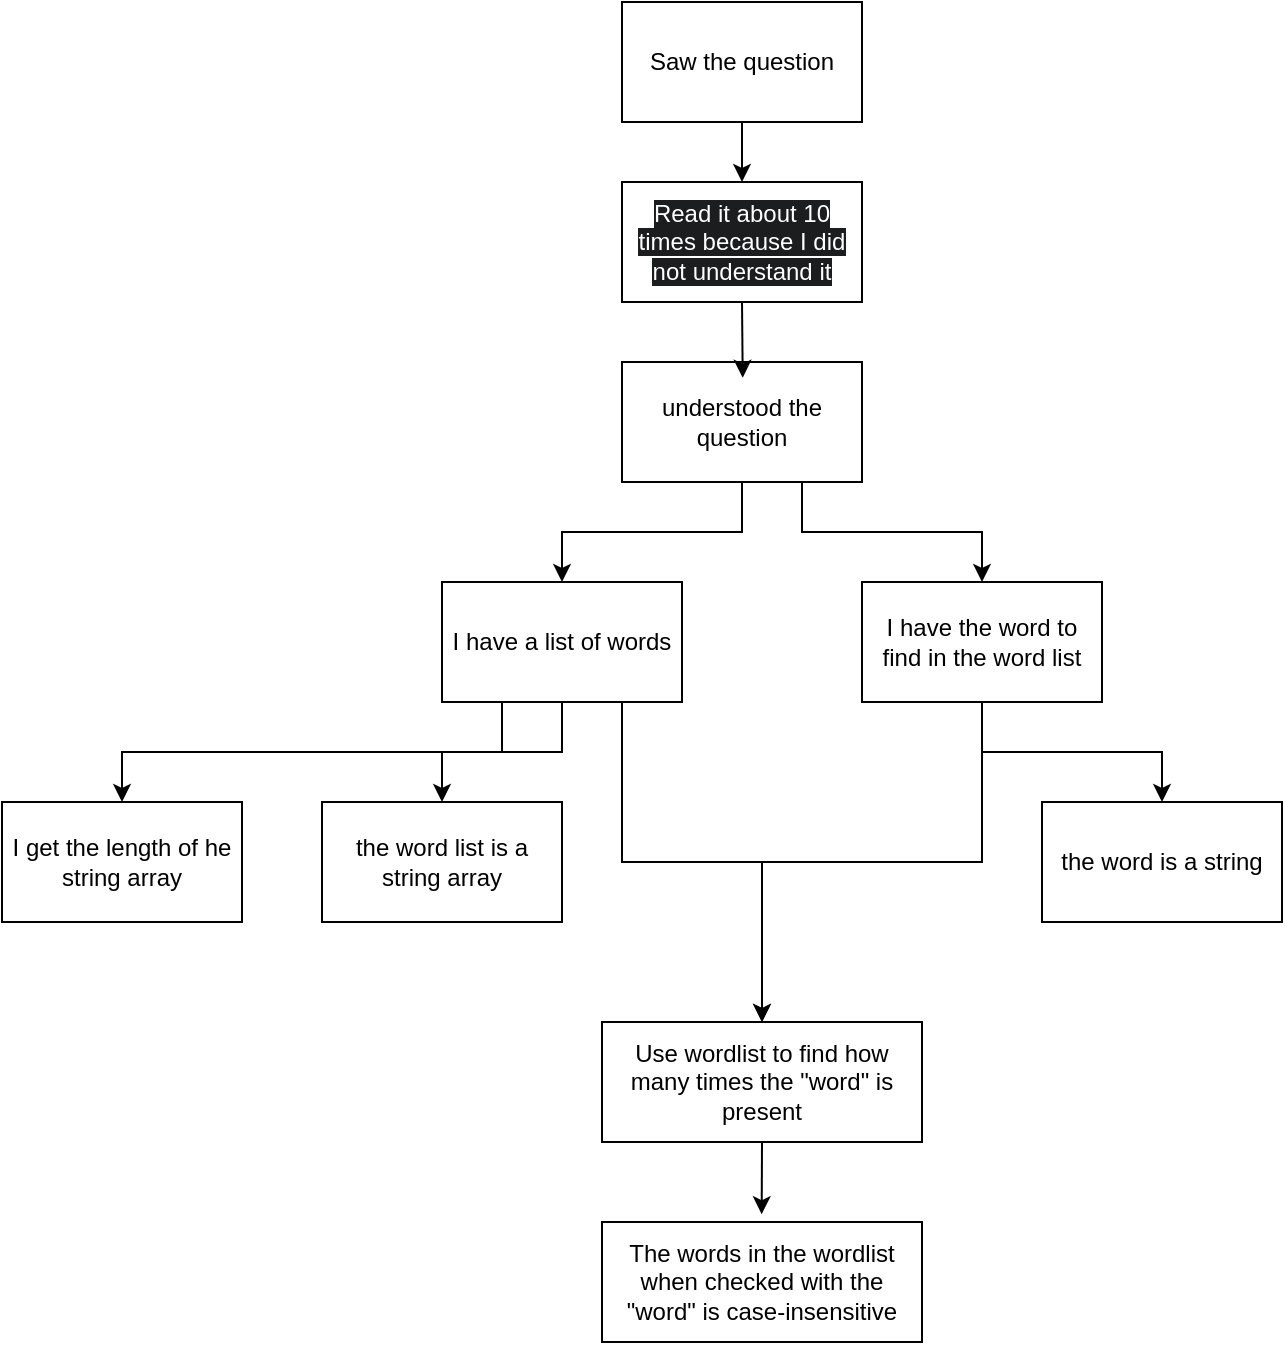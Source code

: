 <mxfile version="28.0.6">
  <diagram name="Page-1" id="o9OS4ro9A9LKD5RJ_DnT">
    <mxGraphModel dx="1090" dy="835" grid="1" gridSize="10" guides="1" tooltips="1" connect="1" arrows="1" fold="1" page="1" pageScale="1" pageWidth="850" pageHeight="1100" math="0" shadow="0">
      <root>
        <mxCell id="0" />
        <mxCell id="1" parent="0" />
        <mxCell id="fU15-0LrNMcZ3OywFuiV-9" style="edgeStyle=orthogonalEdgeStyle;rounded=0;orthogonalLoop=1;jettySize=auto;html=1;exitX=0.5;exitY=1;exitDx=0;exitDy=0;entryX=0.5;entryY=0;entryDx=0;entryDy=0;" edge="1" parent="1" source="fU15-0LrNMcZ3OywFuiV-1" target="fU15-0LrNMcZ3OywFuiV-2">
          <mxGeometry relative="1" as="geometry" />
        </mxCell>
        <mxCell id="fU15-0LrNMcZ3OywFuiV-1" value="Saw the question" style="rounded=0;whiteSpace=wrap;html=1;" vertex="1" parent="1">
          <mxGeometry x="370" y="80" width="120" height="60" as="geometry" />
        </mxCell>
        <mxCell id="fU15-0LrNMcZ3OywFuiV-2" value="&lt;span style=&quot;color: rgb(255, 255, 255); font-family: Helvetica; font-size: 12px; font-style: normal; font-variant-ligatures: normal; font-variant-caps: normal; font-weight: 400; letter-spacing: normal; orphans: 2; text-align: center; text-indent: 0px; text-transform: none; widows: 2; word-spacing: 0px; -webkit-text-stroke-width: 0px; white-space: normal; background-color: rgb(27, 29, 30); text-decoration-thickness: initial; text-decoration-style: initial; text-decoration-color: initial; display: inline !important; float: none;&quot;&gt;Read it about 10 times because I did not understand it&lt;/span&gt;" style="rounded=0;whiteSpace=wrap;html=1;" vertex="1" parent="1">
          <mxGeometry x="370" y="170" width="120" height="60" as="geometry" />
        </mxCell>
        <mxCell id="fU15-0LrNMcZ3OywFuiV-11" style="edgeStyle=orthogonalEdgeStyle;rounded=0;orthogonalLoop=1;jettySize=auto;html=1;exitX=0.5;exitY=1;exitDx=0;exitDy=0;entryX=0.5;entryY=0;entryDx=0;entryDy=0;" edge="1" parent="1" source="fU15-0LrNMcZ3OywFuiV-3" target="fU15-0LrNMcZ3OywFuiV-7">
          <mxGeometry relative="1" as="geometry" />
        </mxCell>
        <mxCell id="fU15-0LrNMcZ3OywFuiV-12" style="edgeStyle=orthogonalEdgeStyle;rounded=0;orthogonalLoop=1;jettySize=auto;html=1;exitX=0.75;exitY=1;exitDx=0;exitDy=0;entryX=0.5;entryY=0;entryDx=0;entryDy=0;" edge="1" parent="1" source="fU15-0LrNMcZ3OywFuiV-3" target="fU15-0LrNMcZ3OywFuiV-8">
          <mxGeometry relative="1" as="geometry" />
        </mxCell>
        <mxCell id="fU15-0LrNMcZ3OywFuiV-3" value="understood the question" style="rounded=0;whiteSpace=wrap;html=1;" vertex="1" parent="1">
          <mxGeometry x="370" y="260" width="120" height="60" as="geometry" />
        </mxCell>
        <mxCell id="fU15-0LrNMcZ3OywFuiV-4" value="the word list is a string array" style="rounded=0;whiteSpace=wrap;html=1;" vertex="1" parent="1">
          <mxGeometry x="220" y="480" width="120" height="60" as="geometry" />
        </mxCell>
        <mxCell id="fU15-0LrNMcZ3OywFuiV-5" value="I get the length of he string array" style="rounded=0;whiteSpace=wrap;html=1;" vertex="1" parent="1">
          <mxGeometry x="60" y="480" width="120" height="60" as="geometry" />
        </mxCell>
        <mxCell id="fU15-0LrNMcZ3OywFuiV-6" value="the word&amp;nbsp;is a string" style="rounded=0;whiteSpace=wrap;html=1;" vertex="1" parent="1">
          <mxGeometry x="580" y="480" width="120" height="60" as="geometry" />
        </mxCell>
        <mxCell id="fU15-0LrNMcZ3OywFuiV-13" style="edgeStyle=orthogonalEdgeStyle;rounded=0;orthogonalLoop=1;jettySize=auto;html=1;exitX=0.5;exitY=1;exitDx=0;exitDy=0;entryX=0.5;entryY=0;entryDx=0;entryDy=0;" edge="1" parent="1" source="fU15-0LrNMcZ3OywFuiV-7" target="fU15-0LrNMcZ3OywFuiV-4">
          <mxGeometry relative="1" as="geometry" />
        </mxCell>
        <mxCell id="fU15-0LrNMcZ3OywFuiV-16" style="edgeStyle=orthogonalEdgeStyle;rounded=0;orthogonalLoop=1;jettySize=auto;html=1;exitX=0.25;exitY=1;exitDx=0;exitDy=0;entryX=0.5;entryY=0;entryDx=0;entryDy=0;" edge="1" parent="1" source="fU15-0LrNMcZ3OywFuiV-7" target="fU15-0LrNMcZ3OywFuiV-5">
          <mxGeometry relative="1" as="geometry" />
        </mxCell>
        <mxCell id="fU15-0LrNMcZ3OywFuiV-18" style="edgeStyle=orthogonalEdgeStyle;rounded=0;orthogonalLoop=1;jettySize=auto;html=1;exitX=0.75;exitY=1;exitDx=0;exitDy=0;entryX=0.5;entryY=0;entryDx=0;entryDy=0;" edge="1" parent="1" source="fU15-0LrNMcZ3OywFuiV-7" target="fU15-0LrNMcZ3OywFuiV-17">
          <mxGeometry relative="1" as="geometry" />
        </mxCell>
        <mxCell id="fU15-0LrNMcZ3OywFuiV-7" value="I have a list of words" style="rounded=0;whiteSpace=wrap;html=1;" vertex="1" parent="1">
          <mxGeometry x="280" y="370" width="120" height="60" as="geometry" />
        </mxCell>
        <mxCell id="fU15-0LrNMcZ3OywFuiV-14" style="edgeStyle=orthogonalEdgeStyle;rounded=0;orthogonalLoop=1;jettySize=auto;html=1;exitX=0.5;exitY=1;exitDx=0;exitDy=0;entryX=0.5;entryY=0;entryDx=0;entryDy=0;" edge="1" parent="1" source="fU15-0LrNMcZ3OywFuiV-8" target="fU15-0LrNMcZ3OywFuiV-6">
          <mxGeometry relative="1" as="geometry" />
        </mxCell>
        <mxCell id="fU15-0LrNMcZ3OywFuiV-19" style="edgeStyle=orthogonalEdgeStyle;rounded=0;orthogonalLoop=1;jettySize=auto;html=1;exitX=0.5;exitY=1;exitDx=0;exitDy=0;entryX=0.5;entryY=0;entryDx=0;entryDy=0;" edge="1" parent="1" source="fU15-0LrNMcZ3OywFuiV-8" target="fU15-0LrNMcZ3OywFuiV-17">
          <mxGeometry relative="1" as="geometry" />
        </mxCell>
        <mxCell id="fU15-0LrNMcZ3OywFuiV-8" value="I have the word to find in the word list" style="rounded=0;whiteSpace=wrap;html=1;" vertex="1" parent="1">
          <mxGeometry x="490" y="370" width="120" height="60" as="geometry" />
        </mxCell>
        <mxCell id="fU15-0LrNMcZ3OywFuiV-10" style="edgeStyle=orthogonalEdgeStyle;rounded=0;orthogonalLoop=1;jettySize=auto;html=1;exitX=0.5;exitY=1;exitDx=0;exitDy=0;entryX=0.503;entryY=0.131;entryDx=0;entryDy=0;entryPerimeter=0;" edge="1" parent="1" source="fU15-0LrNMcZ3OywFuiV-2" target="fU15-0LrNMcZ3OywFuiV-3">
          <mxGeometry relative="1" as="geometry" />
        </mxCell>
        <mxCell id="fU15-0LrNMcZ3OywFuiV-17" value="Use wordlist to find how many times the &quot;word&quot; is present" style="rounded=0;whiteSpace=wrap;html=1;" vertex="1" parent="1">
          <mxGeometry x="360" y="590" width="160" height="60" as="geometry" />
        </mxCell>
        <mxCell id="fU15-0LrNMcZ3OywFuiV-20" value="The words in the wordlist when checked with the &quot;word&quot; is case-insensitive" style="rounded=0;whiteSpace=wrap;html=1;" vertex="1" parent="1">
          <mxGeometry x="360" y="690" width="160" height="60" as="geometry" />
        </mxCell>
        <mxCell id="fU15-0LrNMcZ3OywFuiV-21" style="edgeStyle=orthogonalEdgeStyle;rounded=0;orthogonalLoop=1;jettySize=auto;html=1;exitX=0.5;exitY=1;exitDx=0;exitDy=0;entryX=0.499;entryY=-0.065;entryDx=0;entryDy=0;entryPerimeter=0;" edge="1" parent="1" source="fU15-0LrNMcZ3OywFuiV-17" target="fU15-0LrNMcZ3OywFuiV-20">
          <mxGeometry relative="1" as="geometry" />
        </mxCell>
      </root>
    </mxGraphModel>
  </diagram>
</mxfile>
